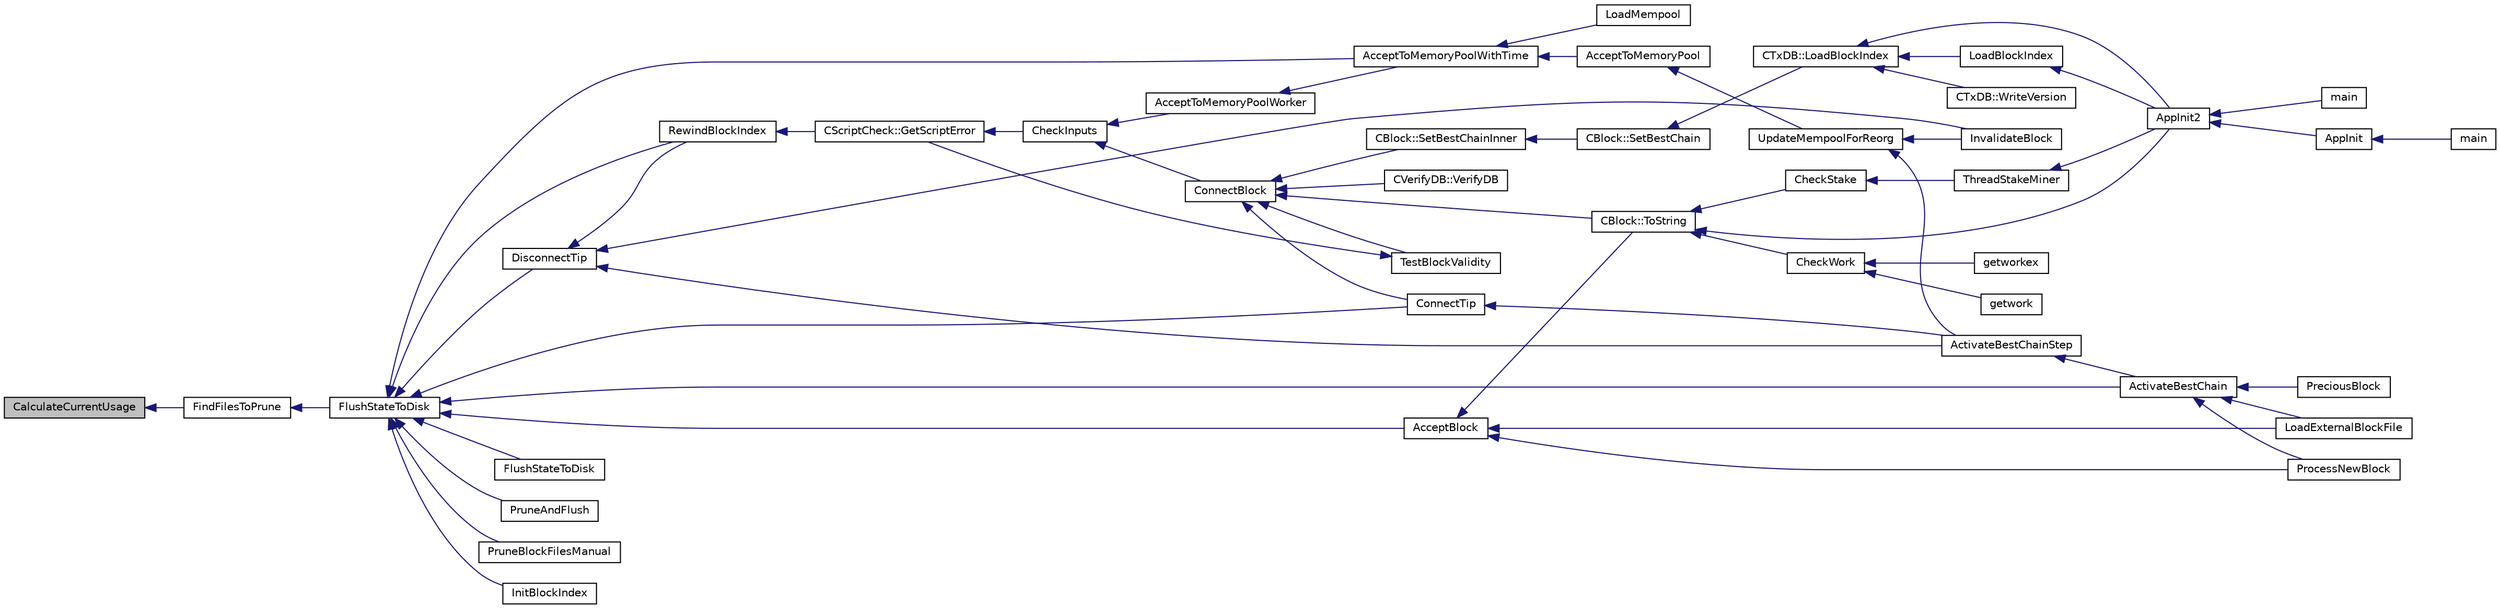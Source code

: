 digraph "CalculateCurrentUsage"
{
  edge [fontname="Helvetica",fontsize="10",labelfontname="Helvetica",labelfontsize="10"];
  node [fontname="Helvetica",fontsize="10",shape=record];
  rankdir="LR";
  Node1437 [label="CalculateCurrentUsage",height=0.2,width=0.4,color="black", fillcolor="grey75", style="filled", fontcolor="black"];
  Node1437 -> Node1438 [dir="back",color="midnightblue",fontsize="10",style="solid",fontname="Helvetica"];
  Node1438 [label="FindFilesToPrune",height=0.2,width=0.4,color="black", fillcolor="white", style="filled",URL="$dd/d7d/validation_8cpp.html#a1cdff462f05b3641a87b34498673bdee",tooltip="Prune block and undo files (blk???.dat and undo???.dat) so that the disk space used is less than a us..."];
  Node1438 -> Node1439 [dir="back",color="midnightblue",fontsize="10",style="solid",fontname="Helvetica"];
  Node1439 [label="FlushStateToDisk",height=0.2,width=0.4,color="black", fillcolor="white", style="filled",URL="$dd/d7d/validation_8cpp.html#a788f3aaee688481378aa35a0e776718a",tooltip="Update the on-disk chain state. "];
  Node1439 -> Node1440 [dir="back",color="midnightblue",fontsize="10",style="solid",fontname="Helvetica"];
  Node1440 [label="AcceptToMemoryPoolWithTime",height=0.2,width=0.4,color="black", fillcolor="white", style="filled",URL="$dd/d7d/validation_8cpp.html#a7e5d2eb678cdda338b2dc803a2d4999f",tooltip="(try to) add transaction to memory pool with a specified acceptance time "];
  Node1440 -> Node1441 [dir="back",color="midnightblue",fontsize="10",style="solid",fontname="Helvetica"];
  Node1441 [label="AcceptToMemoryPool",height=0.2,width=0.4,color="black", fillcolor="white", style="filled",URL="$db/d38/validation_8h.html#a25cdf856fb2107e0e96fd6bf4c0619cb",tooltip="(try to) add transaction to memory pool plTxnReplaced will be appended to with all transactions repla..."];
  Node1441 -> Node1442 [dir="back",color="midnightblue",fontsize="10",style="solid",fontname="Helvetica"];
  Node1442 [label="UpdateMempoolForReorg",height=0.2,width=0.4,color="black", fillcolor="white", style="filled",URL="$dd/d7d/validation_8cpp.html#aaa1204b724d7b62f09ef22df4c6a592d"];
  Node1442 -> Node1443 [dir="back",color="midnightblue",fontsize="10",style="solid",fontname="Helvetica"];
  Node1443 [label="ActivateBestChainStep",height=0.2,width=0.4,color="black", fillcolor="white", style="filled",URL="$dd/d7d/validation_8cpp.html#a4e2b817360d39dc766271f51fc146c96",tooltip="Try to make some progress towards making pindexMostWork the active block. "];
  Node1443 -> Node1444 [dir="back",color="midnightblue",fontsize="10",style="solid",fontname="Helvetica"];
  Node1444 [label="ActivateBestChain",height=0.2,width=0.4,color="black", fillcolor="white", style="filled",URL="$db/d38/validation_8h.html#a81d9ced51eb72d4df66abddb00318b64",tooltip="Find the best known block, and make it the tip of the block chain. "];
  Node1444 -> Node1445 [dir="back",color="midnightblue",fontsize="10",style="solid",fontname="Helvetica"];
  Node1445 [label="PreciousBlock",height=0.2,width=0.4,color="black", fillcolor="white", style="filled",URL="$db/d38/validation_8h.html#a04e493dc156338a1b2f457f7a7feaaa9",tooltip="Mark a block as precious and reorganize. "];
  Node1444 -> Node1446 [dir="back",color="midnightblue",fontsize="10",style="solid",fontname="Helvetica"];
  Node1446 [label="ProcessNewBlock",height=0.2,width=0.4,color="black", fillcolor="white", style="filled",URL="$db/d38/validation_8h.html#a290fce59049c0951b8eb73f0129bf6f0",tooltip="Process an incoming block. "];
  Node1444 -> Node1447 [dir="back",color="midnightblue",fontsize="10",style="solid",fontname="Helvetica"];
  Node1447 [label="LoadExternalBlockFile",height=0.2,width=0.4,color="black", fillcolor="white", style="filled",URL="$db/d38/validation_8h.html#a2233339a13d09038cf2e46f4d0144be4",tooltip="Import blocks from an external file. "];
  Node1442 -> Node1448 [dir="back",color="midnightblue",fontsize="10",style="solid",fontname="Helvetica"];
  Node1448 [label="InvalidateBlock",height=0.2,width=0.4,color="black", fillcolor="white", style="filled",URL="$db/d38/validation_8h.html#adf70cddb5b3b3218a7f22da08dc4a456",tooltip="Mark a block as invalid. "];
  Node1440 -> Node1449 [dir="back",color="midnightblue",fontsize="10",style="solid",fontname="Helvetica"];
  Node1449 [label="LoadMempool",height=0.2,width=0.4,color="black", fillcolor="white", style="filled",URL="$db/d38/validation_8h.html#adea951730b49ef41e5390df5be8d3f1b",tooltip="Load the mempool from disk. "];
  Node1439 -> Node1450 [dir="back",color="midnightblue",fontsize="10",style="solid",fontname="Helvetica"];
  Node1450 [label="FlushStateToDisk",height=0.2,width=0.4,color="black", fillcolor="white", style="filled",URL="$db/d38/validation_8h.html#a0d01c135cc5a05475e3dc3910c9888da",tooltip="Flush all state, indexes and buffers to disk. "];
  Node1439 -> Node1451 [dir="back",color="midnightblue",fontsize="10",style="solid",fontname="Helvetica"];
  Node1451 [label="PruneAndFlush",height=0.2,width=0.4,color="black", fillcolor="white", style="filled",URL="$db/d38/validation_8h.html#afccc404d3f648d7834ee7522ca348b41",tooltip="Prune block files and flush state to disk. "];
  Node1439 -> Node1452 [dir="back",color="midnightblue",fontsize="10",style="solid",fontname="Helvetica"];
  Node1452 [label="DisconnectTip",height=0.2,width=0.4,color="black", fillcolor="white", style="filled",URL="$dd/d7d/validation_8cpp.html#af22a75696068786d303019f31f29eb9e",tooltip="Disconnect chainActive&#39;s tip. "];
  Node1452 -> Node1443 [dir="back",color="midnightblue",fontsize="10",style="solid",fontname="Helvetica"];
  Node1452 -> Node1448 [dir="back",color="midnightblue",fontsize="10",style="solid",fontname="Helvetica"];
  Node1452 -> Node1453 [dir="back",color="midnightblue",fontsize="10",style="solid",fontname="Helvetica"];
  Node1453 [label="RewindBlockIndex",height=0.2,width=0.4,color="black", fillcolor="white", style="filled",URL="$db/d38/validation_8h.html#a2e51de180124822c526ac8f82777fa32",tooltip="When there are blocks in the active chain with missing data, rewind the chainstate and remove them fr..."];
  Node1453 -> Node1454 [dir="back",color="midnightblue",fontsize="10",style="solid",fontname="Helvetica"];
  Node1454 [label="CScriptCheck::GetScriptError",height=0.2,width=0.4,color="black", fillcolor="white", style="filled",URL="$df/d12/class_c_script_check.html#a1340496c37e521c253606b5957173afd"];
  Node1454 -> Node1455 [dir="back",color="midnightblue",fontsize="10",style="solid",fontname="Helvetica"];
  Node1455 [label="CheckInputs",height=0.2,width=0.4,color="black", fillcolor="white", style="filled",URL="$dd/d7d/validation_8cpp.html#a48897c72856156ef5606fc27fe1954f3",tooltip="Check whether all inputs of this transaction are valid (no double spends, scripts & sigs..."];
  Node1455 -> Node1456 [dir="back",color="midnightblue",fontsize="10",style="solid",fontname="Helvetica"];
  Node1456 [label="AcceptToMemoryPoolWorker",height=0.2,width=0.4,color="black", fillcolor="white", style="filled",URL="$dd/d7d/validation_8cpp.html#a274b0623037c72315662a07ecf760176"];
  Node1456 -> Node1440 [dir="back",color="midnightblue",fontsize="10",style="solid",fontname="Helvetica"];
  Node1455 -> Node1457 [dir="back",color="midnightblue",fontsize="10",style="solid",fontname="Helvetica"];
  Node1457 [label="ConnectBlock",height=0.2,width=0.4,color="black", fillcolor="white", style="filled",URL="$dd/d7d/validation_8cpp.html#afafbb35ee38b98e832fcb8b159942055",tooltip="Apply the effects of this block (with given index) on the UTXO set represented by coins..."];
  Node1457 -> Node1458 [dir="back",color="midnightblue",fontsize="10",style="solid",fontname="Helvetica"];
  Node1458 [label="CBlock::SetBestChainInner",height=0.2,width=0.4,color="black", fillcolor="white", style="filled",URL="$d3/d51/class_c_block.html#a82c90ccbecf89a38ff56d8429514e2c2"];
  Node1458 -> Node1459 [dir="back",color="midnightblue",fontsize="10",style="solid",fontname="Helvetica"];
  Node1459 [label="CBlock::SetBestChain",height=0.2,width=0.4,color="black", fillcolor="white", style="filled",URL="$d3/d51/class_c_block.html#a6e308b2d75d1cfc4a75eda36feb60ca1"];
  Node1459 -> Node1460 [dir="back",color="midnightblue",fontsize="10",style="solid",fontname="Helvetica"];
  Node1460 [label="CTxDB::LoadBlockIndex",height=0.2,width=0.4,color="black", fillcolor="white", style="filled",URL="$d9/d8d/class_c_tx_d_b.html#abcb9df0821d996f811f6604b452a26a0"];
  Node1460 -> Node1461 [dir="back",color="midnightblue",fontsize="10",style="solid",fontname="Helvetica"];
  Node1461 [label="AppInit2",height=0.2,width=0.4,color="black", fillcolor="white", style="filled",URL="$d8/dc0/init_8h.html#a1a4c1bfbf6ba1db77e988b89b9cadfd3",tooltip="Initialize ion. "];
  Node1461 -> Node1462 [dir="back",color="midnightblue",fontsize="10",style="solid",fontname="Helvetica"];
  Node1462 [label="AppInit",height=0.2,width=0.4,color="black", fillcolor="white", style="filled",URL="$d4/d35/iond_8cpp.html#ac59316b767e6984e1285f0531275286b"];
  Node1462 -> Node1463 [dir="back",color="midnightblue",fontsize="10",style="solid",fontname="Helvetica"];
  Node1463 [label="main",height=0.2,width=0.4,color="black", fillcolor="white", style="filled",URL="$d4/d35/iond_8cpp.html#a0ddf1224851353fc92bfbff6f499fa97"];
  Node1461 -> Node1464 [dir="back",color="midnightblue",fontsize="10",style="solid",fontname="Helvetica"];
  Node1464 [label="main",height=0.2,width=0.4,color="black", fillcolor="white", style="filled",URL="$d5/d2d/ion_8cpp.html#a0ddf1224851353fc92bfbff6f499fa97"];
  Node1460 -> Node1465 [dir="back",color="midnightblue",fontsize="10",style="solid",fontname="Helvetica"];
  Node1465 [label="LoadBlockIndex",height=0.2,width=0.4,color="black", fillcolor="white", style="filled",URL="$d4/dbf/main_8h.html#a367f303d34b8a5501ac4d77bebab578c"];
  Node1465 -> Node1461 [dir="back",color="midnightblue",fontsize="10",style="solid",fontname="Helvetica"];
  Node1460 -> Node1466 [dir="back",color="midnightblue",fontsize="10",style="solid",fontname="Helvetica"];
  Node1466 [label="CTxDB::WriteVersion",height=0.2,width=0.4,color="black", fillcolor="white", style="filled",URL="$d9/d8d/class_c_tx_d_b.html#aa30dbf235b1c229896097e1eb1ea9520"];
  Node1457 -> Node1467 [dir="back",color="midnightblue",fontsize="10",style="solid",fontname="Helvetica"];
  Node1467 [label="CBlock::ToString",height=0.2,width=0.4,color="black", fillcolor="white", style="filled",URL="$d3/d51/class_c_block.html#a0e8a98f10831c00ae76b3a831c4804e5"];
  Node1467 -> Node1461 [dir="back",color="midnightblue",fontsize="10",style="solid",fontname="Helvetica"];
  Node1467 -> Node1468 [dir="back",color="midnightblue",fontsize="10",style="solid",fontname="Helvetica"];
  Node1468 [label="CheckWork",height=0.2,width=0.4,color="black", fillcolor="white", style="filled",URL="$de/d13/miner_8h.html#aadd8a05aa6d8fae1c0f4daa5e971a12a",tooltip="Check mined proof-of-work block. "];
  Node1468 -> Node1469 [dir="back",color="midnightblue",fontsize="10",style="solid",fontname="Helvetica"];
  Node1469 [label="getworkex",height=0.2,width=0.4,color="black", fillcolor="white", style="filled",URL="$d4/ddd/rpcmining_8cpp.html#aa40f86dc468a3f2ef4a3bba99e20a069"];
  Node1468 -> Node1470 [dir="back",color="midnightblue",fontsize="10",style="solid",fontname="Helvetica"];
  Node1470 [label="getwork",height=0.2,width=0.4,color="black", fillcolor="white", style="filled",URL="$d4/ddd/rpcmining_8cpp.html#a356be62c93d38267a7da9e1cb644d547"];
  Node1467 -> Node1471 [dir="back",color="midnightblue",fontsize="10",style="solid",fontname="Helvetica"];
  Node1471 [label="CheckStake",height=0.2,width=0.4,color="black", fillcolor="white", style="filled",URL="$de/d13/miner_8h.html#a68be4bcfa03b86095641eac5ca996fed",tooltip="Check mined proof-of-stake block. "];
  Node1471 -> Node1472 [dir="back",color="midnightblue",fontsize="10",style="solid",fontname="Helvetica"];
  Node1472 [label="ThreadStakeMiner",height=0.2,width=0.4,color="black", fillcolor="white", style="filled",URL="$d6/de3/miner_8cpp.html#a31faece5ef0e403969b3d3debd79b352"];
  Node1472 -> Node1461 [dir="back",color="midnightblue",fontsize="10",style="solid",fontname="Helvetica"];
  Node1457 -> Node1473 [dir="back",color="midnightblue",fontsize="10",style="solid",fontname="Helvetica"];
  Node1473 [label="ConnectTip",height=0.2,width=0.4,color="black", fillcolor="white", style="filled",URL="$dd/d7d/validation_8cpp.html#a6aed3630ddc1f0822daf257250d4799a",tooltip="Connect a new block to chainActive. "];
  Node1473 -> Node1443 [dir="back",color="midnightblue",fontsize="10",style="solid",fontname="Helvetica"];
  Node1457 -> Node1474 [dir="back",color="midnightblue",fontsize="10",style="solid",fontname="Helvetica"];
  Node1474 [label="TestBlockValidity",height=0.2,width=0.4,color="black", fillcolor="white", style="filled",URL="$db/d38/validation_8h.html#a12c39e969c9077605ae8a91730fb78d3",tooltip="Check a block is completely valid from start to finish (only works on top of our current best block..."];
  Node1474 -> Node1454 [dir="back",color="midnightblue",fontsize="10",style="solid",fontname="Helvetica"];
  Node1457 -> Node1475 [dir="back",color="midnightblue",fontsize="10",style="solid",fontname="Helvetica"];
  Node1475 [label="CVerifyDB::VerifyDB",height=0.2,width=0.4,color="black", fillcolor="white", style="filled",URL="$d7/da0/class_c_verify_d_b.html#af12e07230f20d23cf01d417d0e785c49"];
  Node1439 -> Node1473 [dir="back",color="midnightblue",fontsize="10",style="solid",fontname="Helvetica"];
  Node1439 -> Node1444 [dir="back",color="midnightblue",fontsize="10",style="solid",fontname="Helvetica"];
  Node1439 -> Node1476 [dir="back",color="midnightblue",fontsize="10",style="solid",fontname="Helvetica"];
  Node1476 [label="AcceptBlock",height=0.2,width=0.4,color="black", fillcolor="white", style="filled",URL="$dd/d7d/validation_8cpp.html#aaa7054d6767ac72da76062adba62e296",tooltip="Store block on disk. "];
  Node1476 -> Node1467 [dir="back",color="midnightblue",fontsize="10",style="solid",fontname="Helvetica"];
  Node1476 -> Node1446 [dir="back",color="midnightblue",fontsize="10",style="solid",fontname="Helvetica"];
  Node1476 -> Node1447 [dir="back",color="midnightblue",fontsize="10",style="solid",fontname="Helvetica"];
  Node1439 -> Node1477 [dir="back",color="midnightblue",fontsize="10",style="solid",fontname="Helvetica"];
  Node1477 [label="PruneBlockFilesManual",height=0.2,width=0.4,color="black", fillcolor="white", style="filled",URL="$db/d38/validation_8h.html#a173f79e71650a53a095bc1d88d77d6f9",tooltip="Prune block files up to a given height. "];
  Node1439 -> Node1453 [dir="back",color="midnightblue",fontsize="10",style="solid",fontname="Helvetica"];
  Node1439 -> Node1478 [dir="back",color="midnightblue",fontsize="10",style="solid",fontname="Helvetica"];
  Node1478 [label="InitBlockIndex",height=0.2,width=0.4,color="black", fillcolor="white", style="filled",URL="$db/d38/validation_8h.html#aaf2e19311fff6b9cd421a9a9d59f7ff1",tooltip="Initialize a new block tree database + block data on disk. "];
}
